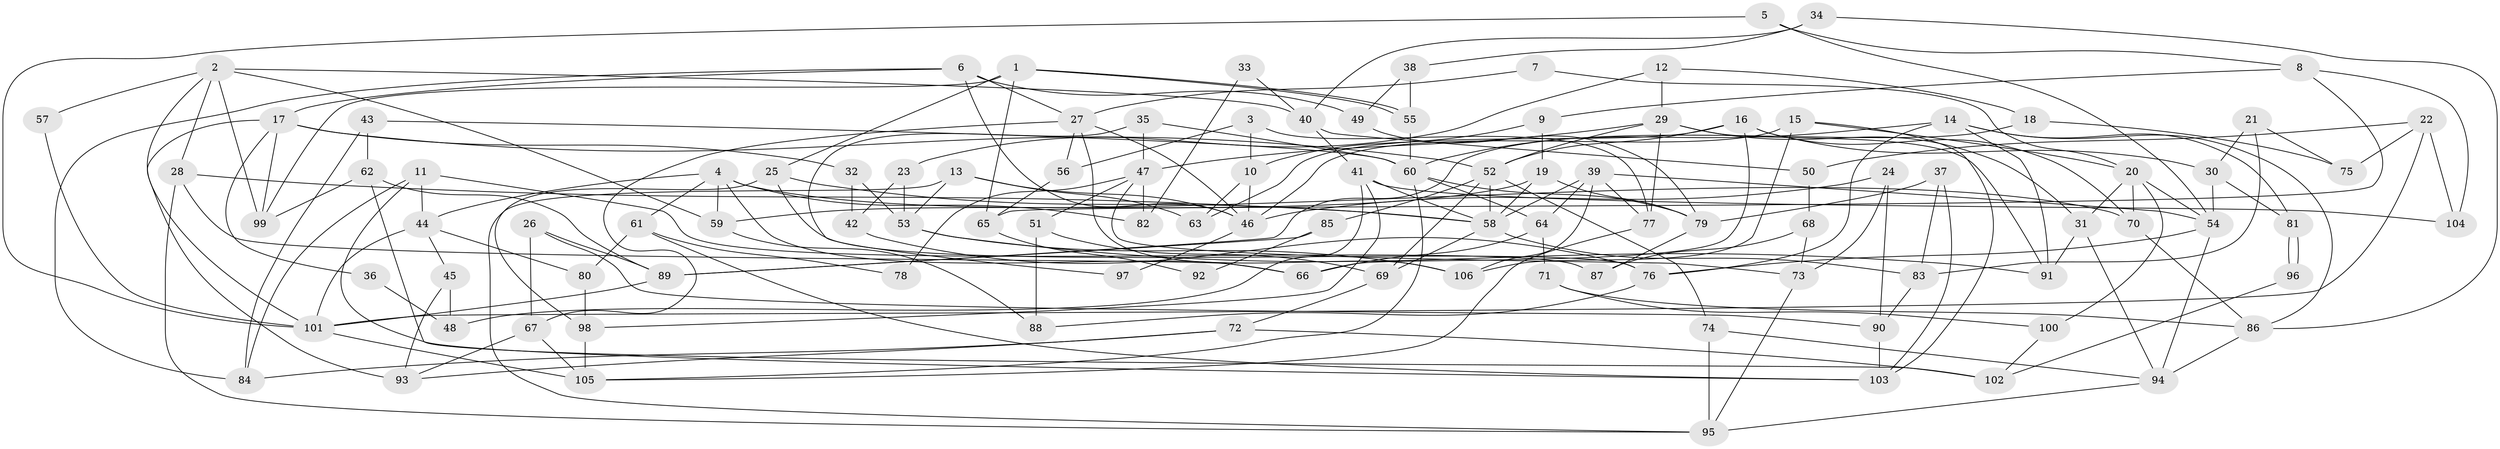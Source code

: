 // coarse degree distribution, {5: 0.296875, 3: 0.171875, 6: 0.140625, 4: 0.1875, 7: 0.078125, 9: 0.046875, 8: 0.0625, 2: 0.015625}
// Generated by graph-tools (version 1.1) at 2025/37/03/04/25 23:37:13]
// undirected, 106 vertices, 212 edges
graph export_dot {
  node [color=gray90,style=filled];
  1;
  2;
  3;
  4;
  5;
  6;
  7;
  8;
  9;
  10;
  11;
  12;
  13;
  14;
  15;
  16;
  17;
  18;
  19;
  20;
  21;
  22;
  23;
  24;
  25;
  26;
  27;
  28;
  29;
  30;
  31;
  32;
  33;
  34;
  35;
  36;
  37;
  38;
  39;
  40;
  41;
  42;
  43;
  44;
  45;
  46;
  47;
  48;
  49;
  50;
  51;
  52;
  53;
  54;
  55;
  56;
  57;
  58;
  59;
  60;
  61;
  62;
  63;
  64;
  65;
  66;
  67;
  68;
  69;
  70;
  71;
  72;
  73;
  74;
  75;
  76;
  77;
  78;
  79;
  80;
  81;
  82;
  83;
  84;
  85;
  86;
  87;
  88;
  89;
  90;
  91;
  92;
  93;
  94;
  95;
  96;
  97;
  98;
  99;
  100;
  101;
  102;
  103;
  104;
  105;
  106;
  1 -- 25;
  1 -- 55;
  1 -- 55;
  1 -- 65;
  1 -- 99;
  2 -- 101;
  2 -- 99;
  2 -- 28;
  2 -- 40;
  2 -- 57;
  2 -- 59;
  3 -- 10;
  3 -- 77;
  3 -- 56;
  4 -- 59;
  4 -- 66;
  4 -- 44;
  4 -- 61;
  4 -- 70;
  4 -- 82;
  5 -- 101;
  5 -- 54;
  5 -- 8;
  6 -- 49;
  6 -- 27;
  6 -- 17;
  6 -- 46;
  6 -- 84;
  7 -- 27;
  7 -- 20;
  8 -- 65;
  8 -- 9;
  8 -- 104;
  9 -- 10;
  9 -- 19;
  10 -- 63;
  10 -- 46;
  11 -- 84;
  11 -- 44;
  11 -- 87;
  11 -- 103;
  12 -- 23;
  12 -- 29;
  12 -- 18;
  13 -- 46;
  13 -- 95;
  13 -- 53;
  13 -- 63;
  14 -- 76;
  14 -- 60;
  14 -- 81;
  14 -- 86;
  14 -- 91;
  15 -- 106;
  15 -- 20;
  15 -- 46;
  15 -- 103;
  16 -- 70;
  16 -- 52;
  16 -- 30;
  16 -- 63;
  16 -- 66;
  17 -- 99;
  17 -- 32;
  17 -- 36;
  17 -- 52;
  17 -- 93;
  18 -- 75;
  18 -- 89;
  19 -- 58;
  19 -- 59;
  19 -- 79;
  20 -- 70;
  20 -- 31;
  20 -- 54;
  20 -- 100;
  21 -- 30;
  21 -- 83;
  21 -- 75;
  22 -- 101;
  22 -- 50;
  22 -- 75;
  22 -- 104;
  23 -- 53;
  23 -- 42;
  24 -- 90;
  24 -- 46;
  24 -- 73;
  25 -- 58;
  25 -- 98;
  25 -- 76;
  26 -- 67;
  26 -- 90;
  26 -- 89;
  27 -- 67;
  27 -- 46;
  27 -- 56;
  27 -- 106;
  28 -- 95;
  28 -- 58;
  28 -- 66;
  29 -- 91;
  29 -- 52;
  29 -- 31;
  29 -- 47;
  29 -- 77;
  30 -- 81;
  30 -- 54;
  31 -- 91;
  31 -- 94;
  32 -- 53;
  32 -- 42;
  33 -- 40;
  33 -- 82;
  34 -- 40;
  34 -- 86;
  34 -- 38;
  35 -- 60;
  35 -- 47;
  35 -- 97;
  36 -- 48;
  37 -- 79;
  37 -- 103;
  37 -- 83;
  38 -- 55;
  38 -- 49;
  39 -- 58;
  39 -- 54;
  39 -- 64;
  39 -- 77;
  39 -- 106;
  40 -- 41;
  40 -- 50;
  41 -- 58;
  41 -- 104;
  41 -- 48;
  41 -- 98;
  42 -- 76;
  43 -- 84;
  43 -- 60;
  43 -- 62;
  44 -- 101;
  44 -- 45;
  44 -- 80;
  45 -- 93;
  45 -- 48;
  46 -- 97;
  47 -- 73;
  47 -- 51;
  47 -- 78;
  47 -- 82;
  49 -- 79;
  50 -- 68;
  51 -- 88;
  51 -- 69;
  52 -- 69;
  52 -- 58;
  52 -- 74;
  52 -- 85;
  53 -- 106;
  53 -- 91;
  54 -- 76;
  54 -- 94;
  55 -- 60;
  56 -- 65;
  57 -- 101;
  58 -- 69;
  58 -- 83;
  59 -- 88;
  60 -- 105;
  60 -- 64;
  60 -- 79;
  61 -- 103;
  61 -- 78;
  61 -- 80;
  62 -- 89;
  62 -- 99;
  62 -- 102;
  64 -- 66;
  64 -- 71;
  65 -- 92;
  67 -- 105;
  67 -- 93;
  68 -- 87;
  68 -- 73;
  69 -- 72;
  70 -- 86;
  71 -- 86;
  71 -- 100;
  72 -- 102;
  72 -- 84;
  72 -- 93;
  73 -- 95;
  74 -- 94;
  74 -- 95;
  76 -- 88;
  77 -- 105;
  79 -- 87;
  80 -- 98;
  81 -- 96;
  81 -- 96;
  83 -- 90;
  85 -- 89;
  85 -- 92;
  86 -- 94;
  89 -- 101;
  90 -- 103;
  94 -- 95;
  96 -- 102;
  98 -- 105;
  100 -- 102;
  101 -- 105;
}
